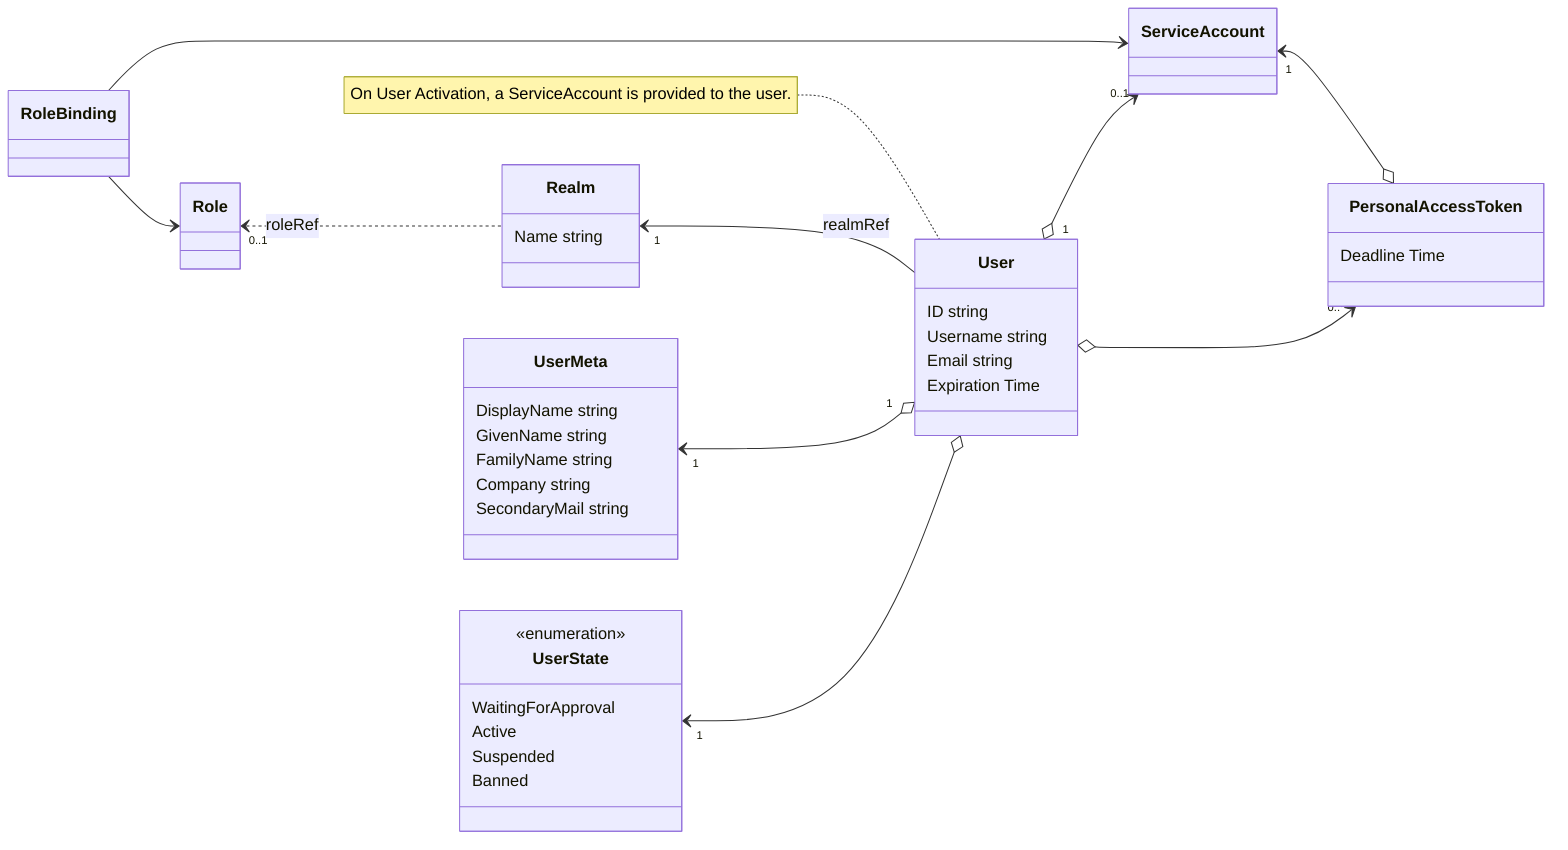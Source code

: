 classDiagram
  direction LR

  class UserMeta
  class User
  class Realm
  class UserState
  class PersonalAccessToken

  class ServiceAccount
  class Role
  class RoleBinding

  User : ID string
  User : Username string
  User : Email string
  User : Expiration Time

  Realm : Name string
  Realm "1" <-- User : realmRef
  Role "0..1" <.. Realm : roleRef

  UserMeta "1" <--o "1" User
  UserMeta : DisplayName string
  UserMeta : GivenName string
  UserMeta : FamilyName string
  UserMeta : Company string
  UserMeta : SecondaryMail string

  <<enumeration>> UserState
  UserState : WaitingForApproval
  UserState : Active
  UserState : Suspended
  UserState : Banned
  UserState "1" <--o User

  RoleBinding --> ServiceAccount
  RoleBinding --> Role

  note for User "On User Activation, a ServiceAccount is provided to the user."
  ServiceAccount "1" <--o PersonalAccessToken
  User "1" o--> "0..1" ServiceAccount

  PersonalAccessToken : Deadline Time
  User o--> "0..*" PersonalAccessToken